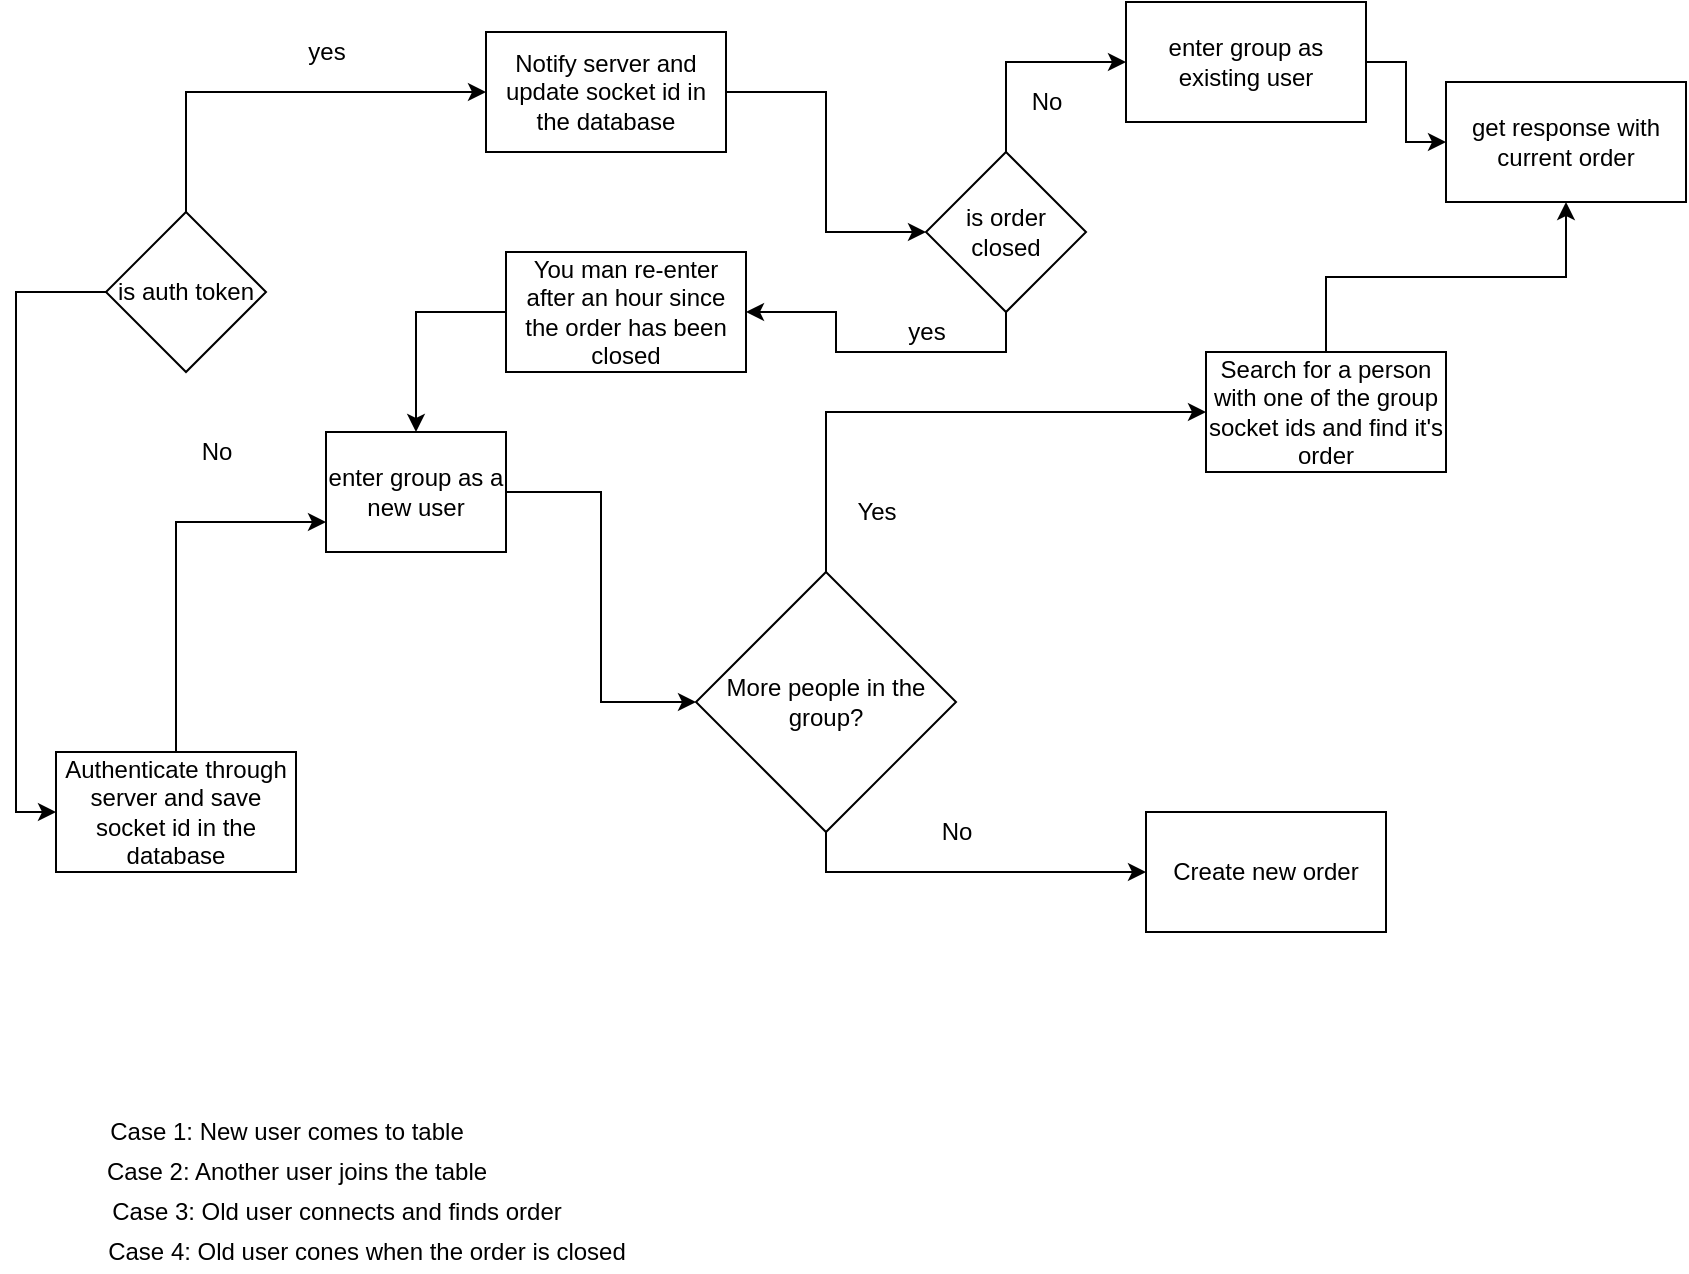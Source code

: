 <mxfile version="15.9.1" type="github">
  <diagram id="N8ADgIWO7hAObV6t2DQn" name="Page-1">
    <mxGraphModel dx="2062" dy="1154" grid="1" gridSize="10" guides="1" tooltips="1" connect="1" arrows="1" fold="1" page="1" pageScale="1" pageWidth="850" pageHeight="1100" math="0" shadow="0">
      <root>
        <mxCell id="0" />
        <mxCell id="1" parent="0" />
        <mxCell id="gMSNzuXhNrLDo63YcK9G-50" style="edgeStyle=orthogonalEdgeStyle;rounded=0;orthogonalLoop=1;jettySize=auto;html=1;entryX=0;entryY=0.75;entryDx=0;entryDy=0;exitX=0.5;exitY=0;exitDx=0;exitDy=0;" edge="1" parent="1" source="gMSNzuXhNrLDo63YcK9G-15" target="gMSNzuXhNrLDo63YcK9G-36">
          <mxGeometry relative="1" as="geometry">
            <mxPoint x="95" y="270" as="targetPoint" />
          </mxGeometry>
        </mxCell>
        <mxCell id="gMSNzuXhNrLDo63YcK9G-15" value="Authenticate through server and save socket id in the database" style="whiteSpace=wrap;html=1;" vertex="1" parent="1">
          <mxGeometry x="35" y="380" width="120" height="60" as="geometry" />
        </mxCell>
        <mxCell id="gMSNzuXhNrLDo63YcK9G-17" style="edgeStyle=orthogonalEdgeStyle;rounded=0;orthogonalLoop=1;jettySize=auto;html=1;entryX=0;entryY=0.5;entryDx=0;entryDy=0;exitX=0.5;exitY=0;exitDx=0;exitDy=0;" edge="1" parent="1" source="gMSNzuXhNrLDo63YcK9G-16" target="gMSNzuXhNrLDo63YcK9G-18">
          <mxGeometry relative="1" as="geometry">
            <mxPoint x="90" y="60" as="targetPoint" />
          </mxGeometry>
        </mxCell>
        <mxCell id="gMSNzuXhNrLDo63YcK9G-48" style="edgeStyle=orthogonalEdgeStyle;rounded=0;orthogonalLoop=1;jettySize=auto;html=1;entryX=0;entryY=0.5;entryDx=0;entryDy=0;" edge="1" parent="1" source="gMSNzuXhNrLDo63YcK9G-16" target="gMSNzuXhNrLDo63YcK9G-15">
          <mxGeometry relative="1" as="geometry">
            <Array as="points">
              <mxPoint x="15" y="150" />
              <mxPoint x="15" y="410" />
            </Array>
          </mxGeometry>
        </mxCell>
        <mxCell id="gMSNzuXhNrLDo63YcK9G-16" value="is auth token" style="rhombus;whiteSpace=wrap;html=1;" vertex="1" parent="1">
          <mxGeometry x="60" y="110" width="80" height="80" as="geometry" />
        </mxCell>
        <mxCell id="gMSNzuXhNrLDo63YcK9G-34" style="edgeStyle=orthogonalEdgeStyle;rounded=0;orthogonalLoop=1;jettySize=auto;html=1;exitX=1;exitY=0.5;exitDx=0;exitDy=0;entryX=0;entryY=0.5;entryDx=0;entryDy=0;" edge="1" parent="1" source="gMSNzuXhNrLDo63YcK9G-18" target="gMSNzuXhNrLDo63YcK9G-24">
          <mxGeometry relative="1" as="geometry" />
        </mxCell>
        <mxCell id="gMSNzuXhNrLDo63YcK9G-18" value="Notify server and update socket id in the database" style="whiteSpace=wrap;html=1;" vertex="1" parent="1">
          <mxGeometry x="250" y="20" width="120" height="60" as="geometry" />
        </mxCell>
        <mxCell id="gMSNzuXhNrLDo63YcK9G-19" value="yes" style="text;html=1;align=center;verticalAlign=middle;resizable=0;points=[];autosize=1;strokeColor=none;fillColor=none;" vertex="1" parent="1">
          <mxGeometry x="155" y="20" width="30" height="20" as="geometry" />
        </mxCell>
        <mxCell id="gMSNzuXhNrLDo63YcK9G-20" value="No" style="text;html=1;align=center;verticalAlign=middle;resizable=0;points=[];autosize=1;strokeColor=none;fillColor=none;" vertex="1" parent="1">
          <mxGeometry x="100" y="220" width="30" height="20" as="geometry" />
        </mxCell>
        <mxCell id="gMSNzuXhNrLDo63YcK9G-22" value="get response with current order" style="whiteSpace=wrap;html=1;" vertex="1" parent="1">
          <mxGeometry x="730" y="45" width="120" height="60" as="geometry" />
        </mxCell>
        <mxCell id="gMSNzuXhNrLDo63YcK9G-25" style="edgeStyle=orthogonalEdgeStyle;rounded=0;orthogonalLoop=1;jettySize=auto;html=1;entryX=0;entryY=0.5;entryDx=0;entryDy=0;exitX=0.5;exitY=0;exitDx=0;exitDy=0;" edge="1" parent="1" source="gMSNzuXhNrLDo63YcK9G-24" target="gMSNzuXhNrLDo63YcK9G-38">
          <mxGeometry relative="1" as="geometry" />
        </mxCell>
        <mxCell id="gMSNzuXhNrLDo63YcK9G-60" style="edgeStyle=orthogonalEdgeStyle;rounded=0;orthogonalLoop=1;jettySize=auto;html=1;exitX=0.5;exitY=1;exitDx=0;exitDy=0;" edge="1" parent="1" source="gMSNzuXhNrLDo63YcK9G-24" target="gMSNzuXhNrLDo63YcK9G-59">
          <mxGeometry relative="1" as="geometry" />
        </mxCell>
        <mxCell id="gMSNzuXhNrLDo63YcK9G-24" value="is order closed" style="rhombus;whiteSpace=wrap;html=1;" vertex="1" parent="1">
          <mxGeometry x="470" y="80" width="80" height="80" as="geometry" />
        </mxCell>
        <mxCell id="gMSNzuXhNrLDo63YcK9G-26" value="yes" style="text;html=1;align=center;verticalAlign=middle;resizable=0;points=[];autosize=1;strokeColor=none;fillColor=none;" vertex="1" parent="1">
          <mxGeometry x="455" y="160" width="30" height="20" as="geometry" />
        </mxCell>
        <mxCell id="gMSNzuXhNrLDo63YcK9G-27" value="No" style="text;html=1;align=center;verticalAlign=middle;resizable=0;points=[];autosize=1;strokeColor=none;fillColor=none;" vertex="1" parent="1">
          <mxGeometry x="515" y="45" width="30" height="20" as="geometry" />
        </mxCell>
        <mxCell id="gMSNzuXhNrLDo63YcK9G-44" style="edgeStyle=orthogonalEdgeStyle;rounded=0;orthogonalLoop=1;jettySize=auto;html=1;entryX=0.5;entryY=1;entryDx=0;entryDy=0;" edge="1" parent="1" source="gMSNzuXhNrLDo63YcK9G-28" target="gMSNzuXhNrLDo63YcK9G-22">
          <mxGeometry relative="1" as="geometry" />
        </mxCell>
        <mxCell id="gMSNzuXhNrLDo63YcK9G-28" value="Search for a person with one of the group socket ids and find it&#39;s order" style="whiteSpace=wrap;html=1;" vertex="1" parent="1">
          <mxGeometry x="610" y="180" width="120" height="60" as="geometry" />
        </mxCell>
        <mxCell id="gMSNzuXhNrLDo63YcK9G-41" style="edgeStyle=orthogonalEdgeStyle;rounded=0;orthogonalLoop=1;jettySize=auto;html=1;entryX=0;entryY=0.5;entryDx=0;entryDy=0;" edge="1" parent="1" source="gMSNzuXhNrLDo63YcK9G-36" target="gMSNzuXhNrLDo63YcK9G-40">
          <mxGeometry relative="1" as="geometry" />
        </mxCell>
        <mxCell id="gMSNzuXhNrLDo63YcK9G-36" value="enter group as a new user" style="whiteSpace=wrap;html=1;" vertex="1" parent="1">
          <mxGeometry x="170" y="220" width="90" height="60" as="geometry" />
        </mxCell>
        <mxCell id="gMSNzuXhNrLDo63YcK9G-39" style="edgeStyle=orthogonalEdgeStyle;rounded=0;orthogonalLoop=1;jettySize=auto;html=1;entryX=0;entryY=0.5;entryDx=0;entryDy=0;" edge="1" parent="1" source="gMSNzuXhNrLDo63YcK9G-38" target="gMSNzuXhNrLDo63YcK9G-22">
          <mxGeometry relative="1" as="geometry" />
        </mxCell>
        <mxCell id="gMSNzuXhNrLDo63YcK9G-38" value="enter group as existing user" style="whiteSpace=wrap;html=1;" vertex="1" parent="1">
          <mxGeometry x="570" y="5" width="120" height="60" as="geometry" />
        </mxCell>
        <mxCell id="gMSNzuXhNrLDo63YcK9G-42" style="edgeStyle=orthogonalEdgeStyle;rounded=0;orthogonalLoop=1;jettySize=auto;html=1;exitX=0.5;exitY=0;exitDx=0;exitDy=0;entryX=0;entryY=0.5;entryDx=0;entryDy=0;" edge="1" parent="1" source="gMSNzuXhNrLDo63YcK9G-40" target="gMSNzuXhNrLDo63YcK9G-28">
          <mxGeometry relative="1" as="geometry">
            <mxPoint x="590" y="270" as="targetPoint" />
          </mxGeometry>
        </mxCell>
        <mxCell id="gMSNzuXhNrLDo63YcK9G-47" style="edgeStyle=orthogonalEdgeStyle;rounded=0;orthogonalLoop=1;jettySize=auto;html=1;entryX=0;entryY=0.5;entryDx=0;entryDy=0;exitX=0.5;exitY=1;exitDx=0;exitDy=0;" edge="1" parent="1" source="gMSNzuXhNrLDo63YcK9G-40" target="gMSNzuXhNrLDo63YcK9G-45">
          <mxGeometry relative="1" as="geometry">
            <Array as="points">
              <mxPoint x="420" y="440" />
            </Array>
          </mxGeometry>
        </mxCell>
        <mxCell id="gMSNzuXhNrLDo63YcK9G-40" value="More people in the group?" style="rhombus;whiteSpace=wrap;html=1;" vertex="1" parent="1">
          <mxGeometry x="355" y="290" width="130" height="130" as="geometry" />
        </mxCell>
        <mxCell id="gMSNzuXhNrLDo63YcK9G-43" value="Yes" style="text;html=1;align=center;verticalAlign=middle;resizable=0;points=[];autosize=1;strokeColor=none;fillColor=none;" vertex="1" parent="1">
          <mxGeometry x="425" y="250" width="40" height="20" as="geometry" />
        </mxCell>
        <mxCell id="gMSNzuXhNrLDo63YcK9G-45" value="Create new order" style="whiteSpace=wrap;html=1;" vertex="1" parent="1">
          <mxGeometry x="580" y="410" width="120" height="60" as="geometry" />
        </mxCell>
        <mxCell id="gMSNzuXhNrLDo63YcK9G-46" value="No" style="text;html=1;align=center;verticalAlign=middle;resizable=0;points=[];autosize=1;strokeColor=none;fillColor=none;" vertex="1" parent="1">
          <mxGeometry x="470" y="410" width="30" height="20" as="geometry" />
        </mxCell>
        <mxCell id="gMSNzuXhNrLDo63YcK9G-55" value="Case 1: New user comes to table" style="text;html=1;align=center;verticalAlign=middle;resizable=0;points=[];autosize=1;strokeColor=none;fillColor=none;" vertex="1" parent="1">
          <mxGeometry x="55" y="560" width="190" height="20" as="geometry" />
        </mxCell>
        <mxCell id="gMSNzuXhNrLDo63YcK9G-56" value="Case 2: Another user joins the table" style="text;html=1;align=center;verticalAlign=middle;resizable=0;points=[];autosize=1;strokeColor=none;fillColor=none;" vertex="1" parent="1">
          <mxGeometry x="50" y="580" width="210" height="20" as="geometry" />
        </mxCell>
        <mxCell id="gMSNzuXhNrLDo63YcK9G-57" value="Case 3: Old user connects and finds order" style="text;html=1;align=center;verticalAlign=middle;resizable=0;points=[];autosize=1;strokeColor=none;fillColor=none;" vertex="1" parent="1">
          <mxGeometry x="55" y="600" width="240" height="20" as="geometry" />
        </mxCell>
        <mxCell id="gMSNzuXhNrLDo63YcK9G-58" value="Case 4: Old user cones when the order is closed" style="text;html=1;align=center;verticalAlign=middle;resizable=0;points=[];autosize=1;strokeColor=none;fillColor=none;" vertex="1" parent="1">
          <mxGeometry x="55" y="620" width="270" height="20" as="geometry" />
        </mxCell>
        <mxCell id="gMSNzuXhNrLDo63YcK9G-61" style="edgeStyle=orthogonalEdgeStyle;rounded=0;orthogonalLoop=1;jettySize=auto;html=1;entryX=0.5;entryY=0;entryDx=0;entryDy=0;exitX=0;exitY=0.5;exitDx=0;exitDy=0;" edge="1" parent="1" source="gMSNzuXhNrLDo63YcK9G-59" target="gMSNzuXhNrLDo63YcK9G-36">
          <mxGeometry relative="1" as="geometry" />
        </mxCell>
        <mxCell id="gMSNzuXhNrLDo63YcK9G-59" value="You man re-enter after an hour since the order has been closed" style="whiteSpace=wrap;html=1;" vertex="1" parent="1">
          <mxGeometry x="260" y="130" width="120" height="60" as="geometry" />
        </mxCell>
      </root>
    </mxGraphModel>
  </diagram>
</mxfile>
